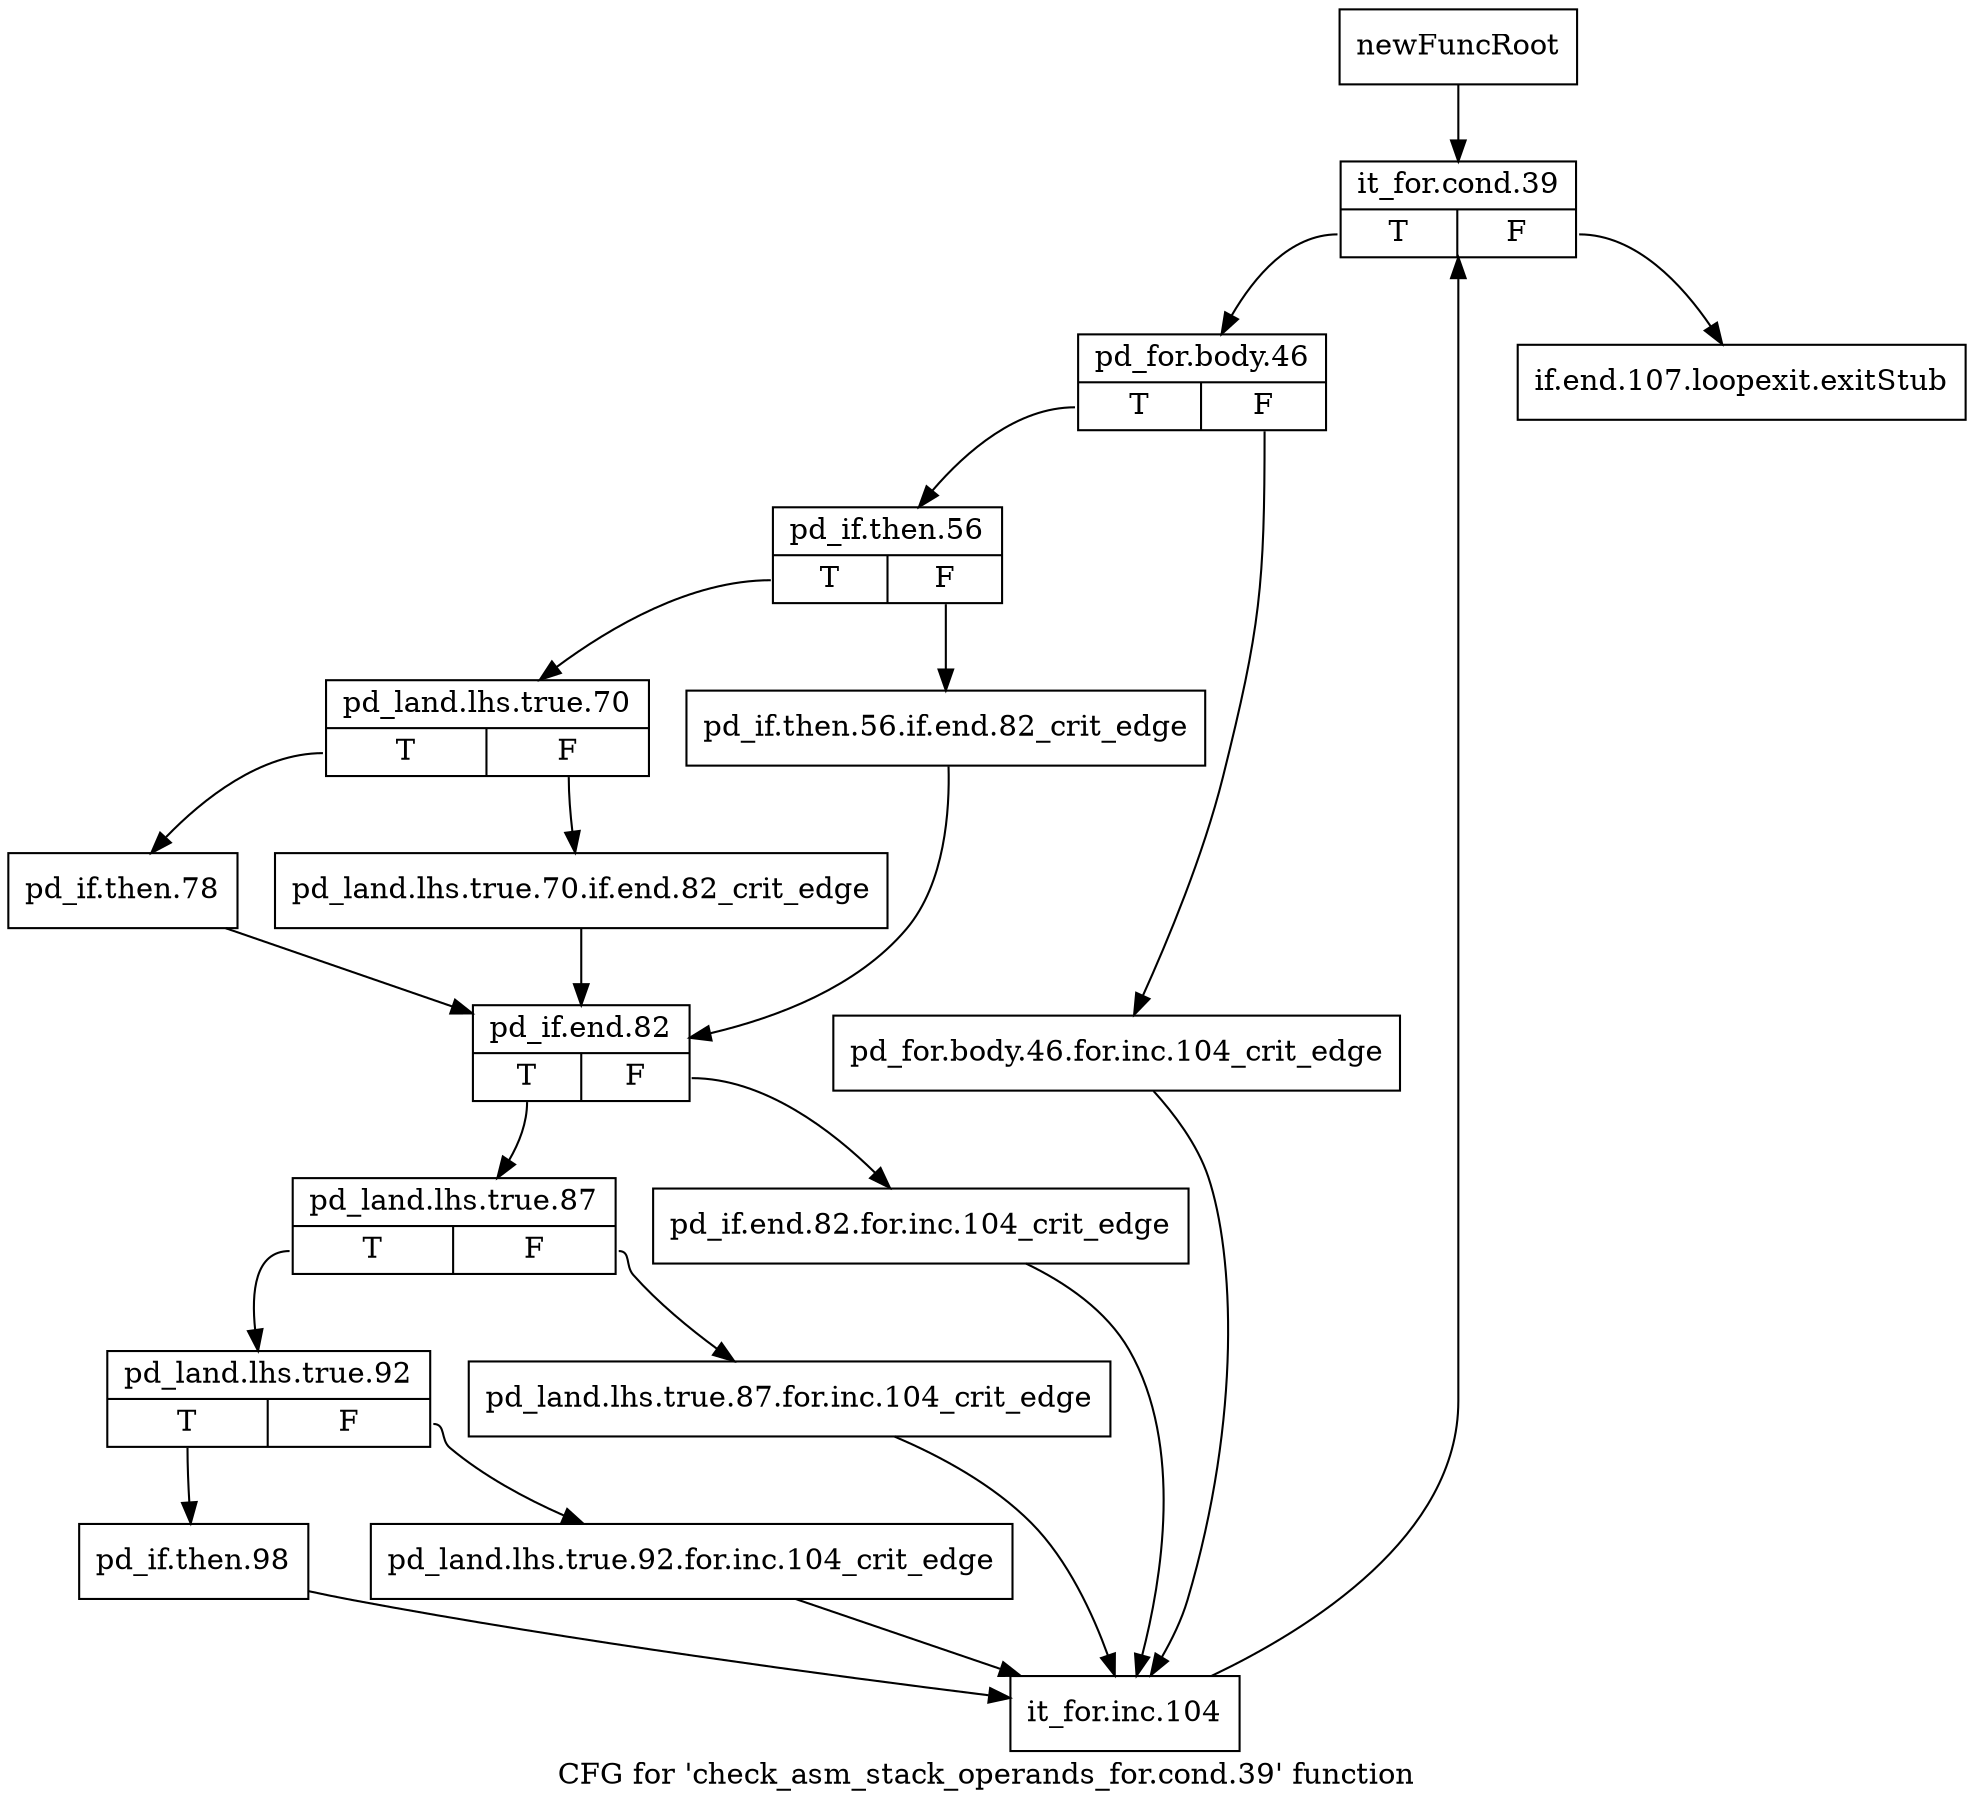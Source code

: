 digraph "CFG for 'check_asm_stack_operands_for.cond.39' function" {
	label="CFG for 'check_asm_stack_operands_for.cond.39' function";

	Node0xb957360 [shape=record,label="{newFuncRoot}"];
	Node0xb957360 -> Node0xb957400;
	Node0xb9573b0 [shape=record,label="{if.end.107.loopexit.exitStub}"];
	Node0xb957400 [shape=record,label="{it_for.cond.39|{<s0>T|<s1>F}}"];
	Node0xb957400:s0 -> Node0xb957450;
	Node0xb957400:s1 -> Node0xb9573b0;
	Node0xb957450 [shape=record,label="{pd_for.body.46|{<s0>T|<s1>F}}"];
	Node0xb957450:s0 -> Node0xb9574f0;
	Node0xb957450:s1 -> Node0xb9574a0;
	Node0xb9574a0 [shape=record,label="{pd_for.body.46.for.inc.104_crit_edge}"];
	Node0xb9574a0 -> Node0xb9578b0;
	Node0xb9574f0 [shape=record,label="{pd_if.then.56|{<s0>T|<s1>F}}"];
	Node0xb9574f0:s0 -> Node0xb957590;
	Node0xb9574f0:s1 -> Node0xb957540;
	Node0xb957540 [shape=record,label="{pd_if.then.56.if.end.82_crit_edge}"];
	Node0xb957540 -> Node0xb957680;
	Node0xb957590 [shape=record,label="{pd_land.lhs.true.70|{<s0>T|<s1>F}}"];
	Node0xb957590:s0 -> Node0xb957630;
	Node0xb957590:s1 -> Node0xb9575e0;
	Node0xb9575e0 [shape=record,label="{pd_land.lhs.true.70.if.end.82_crit_edge}"];
	Node0xb9575e0 -> Node0xb957680;
	Node0xb957630 [shape=record,label="{pd_if.then.78}"];
	Node0xb957630 -> Node0xb957680;
	Node0xb957680 [shape=record,label="{pd_if.end.82|{<s0>T|<s1>F}}"];
	Node0xb957680:s0 -> Node0xb957720;
	Node0xb957680:s1 -> Node0xb9576d0;
	Node0xb9576d0 [shape=record,label="{pd_if.end.82.for.inc.104_crit_edge}"];
	Node0xb9576d0 -> Node0xb9578b0;
	Node0xb957720 [shape=record,label="{pd_land.lhs.true.87|{<s0>T|<s1>F}}"];
	Node0xb957720:s0 -> Node0xb9577c0;
	Node0xb957720:s1 -> Node0xb957770;
	Node0xb957770 [shape=record,label="{pd_land.lhs.true.87.for.inc.104_crit_edge}"];
	Node0xb957770 -> Node0xb9578b0;
	Node0xb9577c0 [shape=record,label="{pd_land.lhs.true.92|{<s0>T|<s1>F}}"];
	Node0xb9577c0:s0 -> Node0xb957860;
	Node0xb9577c0:s1 -> Node0xb957810;
	Node0xb957810 [shape=record,label="{pd_land.lhs.true.92.for.inc.104_crit_edge}"];
	Node0xb957810 -> Node0xb9578b0;
	Node0xb957860 [shape=record,label="{pd_if.then.98}"];
	Node0xb957860 -> Node0xb9578b0;
	Node0xb9578b0 [shape=record,label="{it_for.inc.104}"];
	Node0xb9578b0 -> Node0xb957400;
}
